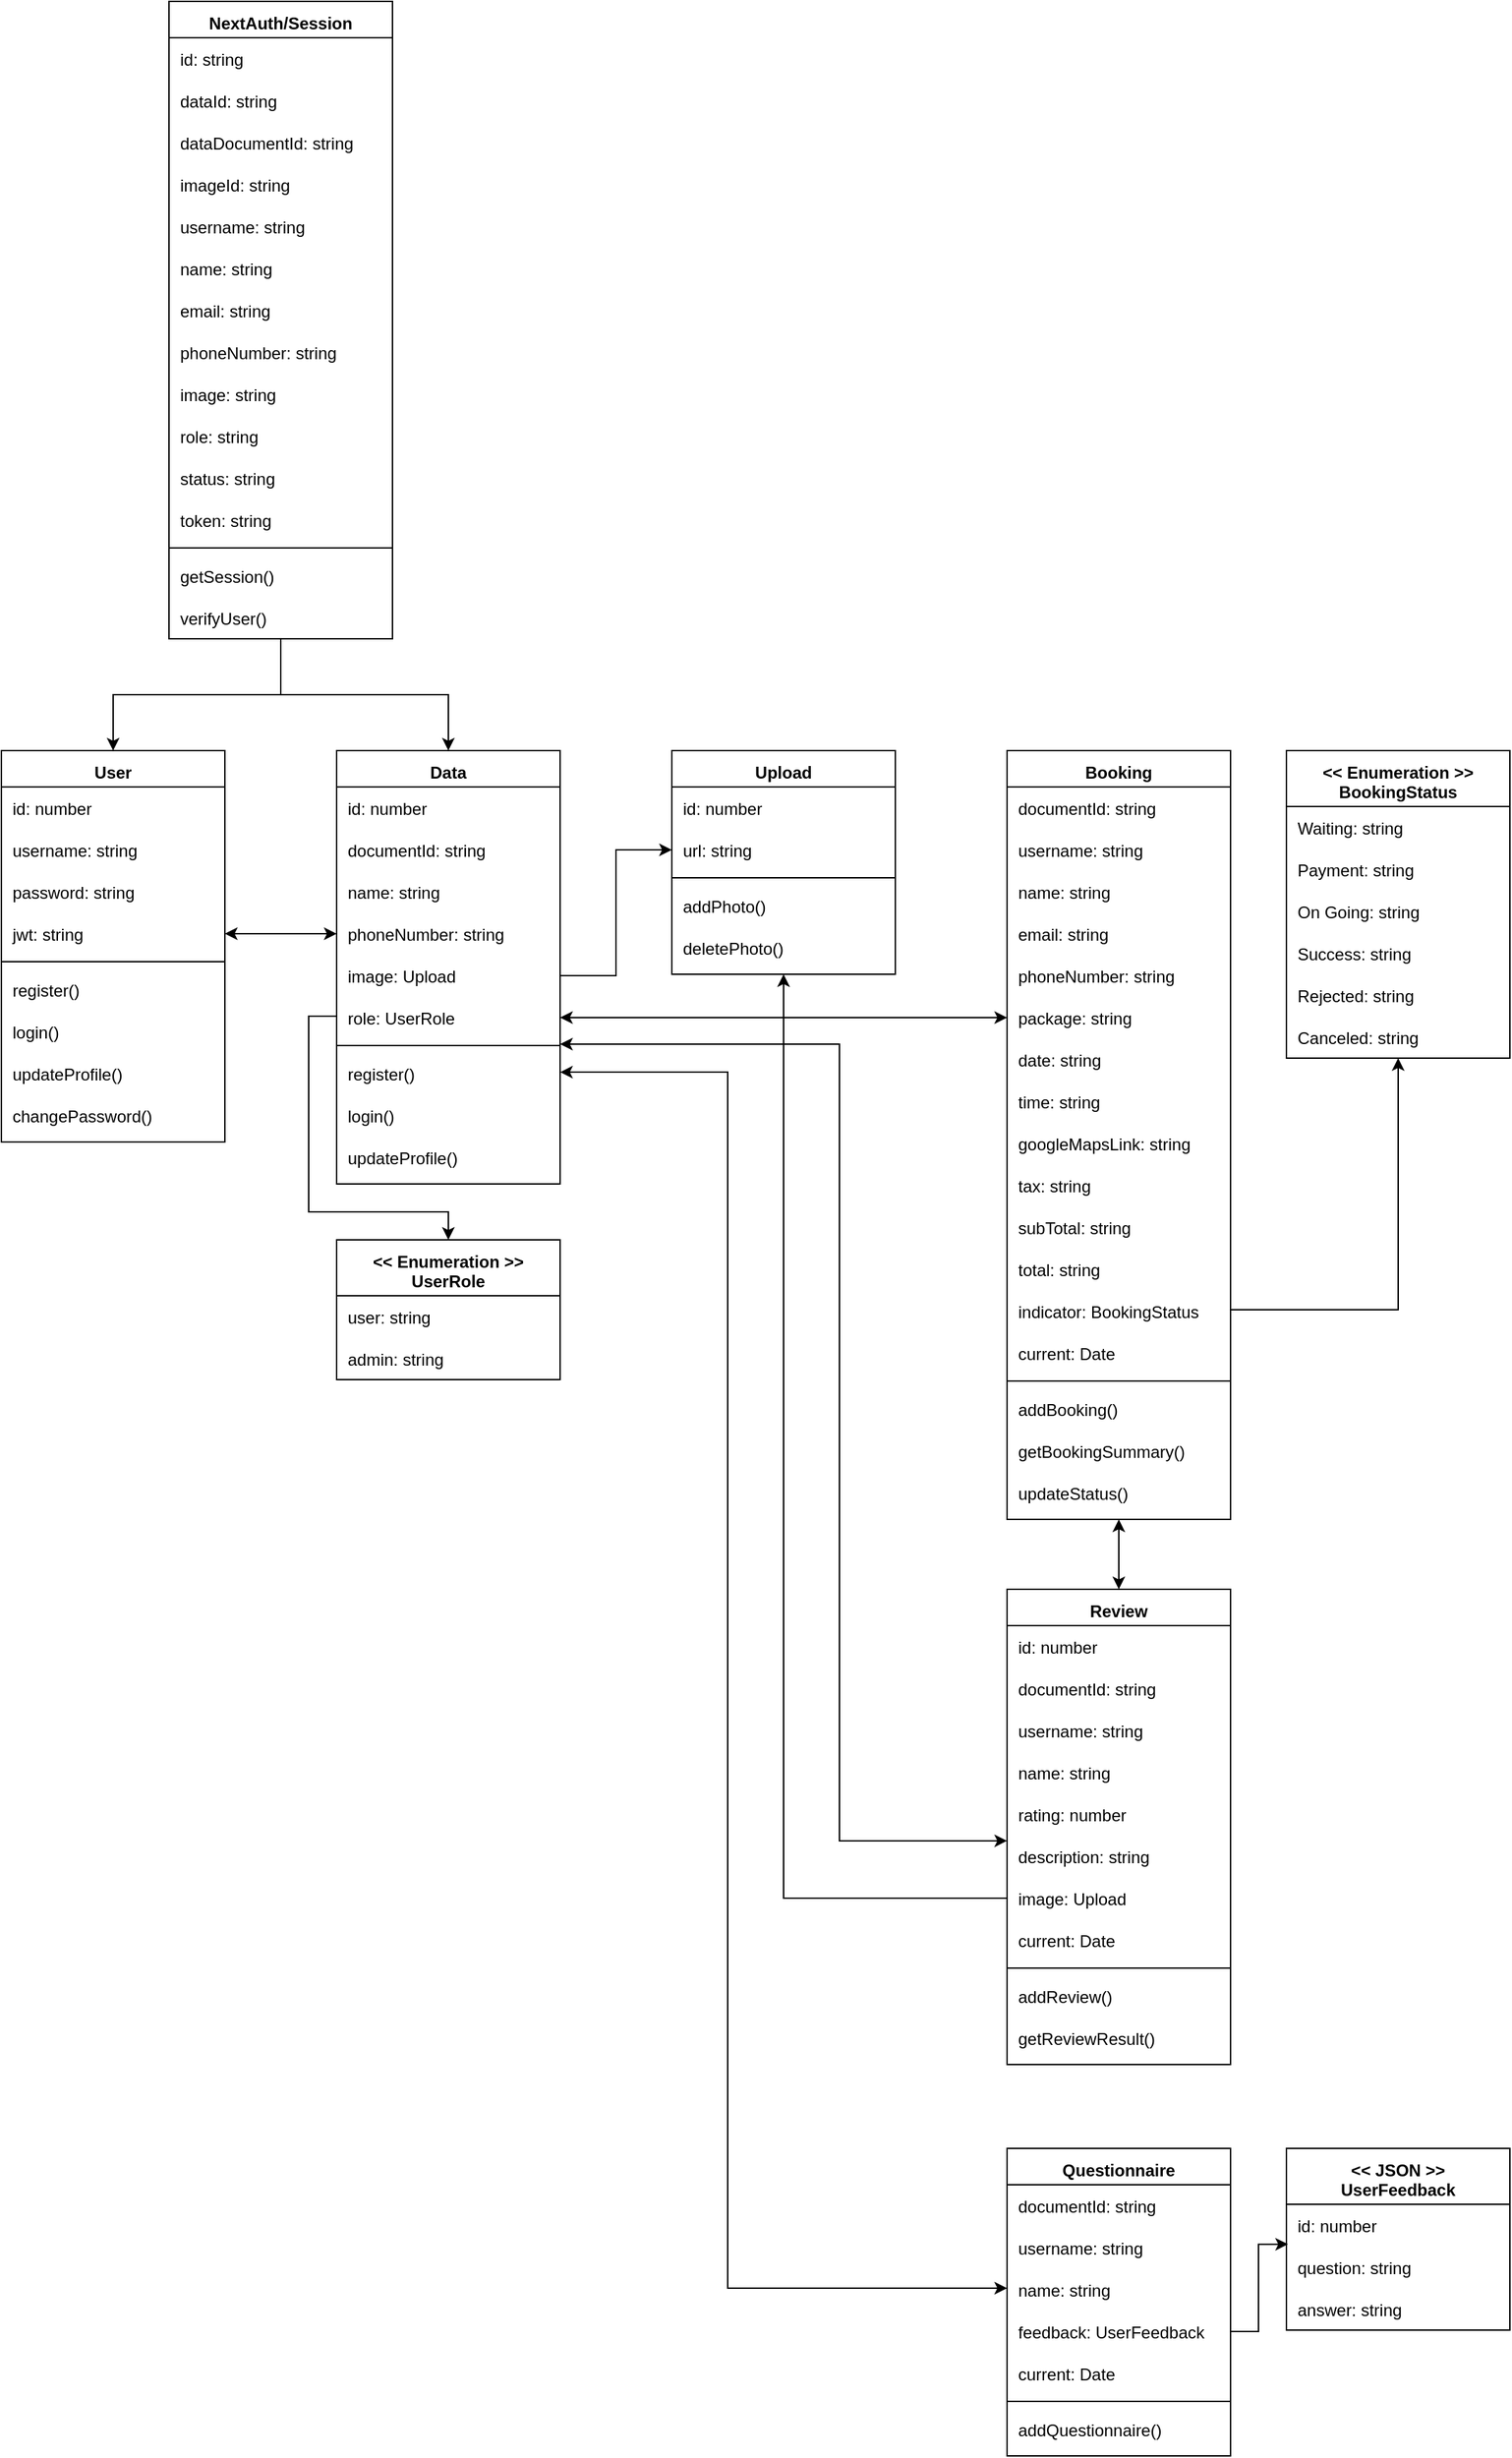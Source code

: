 <mxfile version="26.0.16">
  <diagram id="C5RBs43oDa-KdzZeNtuy" name="Page-1">
    <mxGraphModel dx="1434" dy="2005" grid="1" gridSize="10" guides="1" tooltips="1" connect="1" arrows="1" fold="1" page="1" pageScale="1" pageWidth="827" pageHeight="1169" math="0" shadow="0">
      <root>
        <mxCell id="WIyWlLk6GJQsqaUBKTNV-0" />
        <mxCell id="WIyWlLk6GJQsqaUBKTNV-1" parent="WIyWlLk6GJQsqaUBKTNV-0" />
        <mxCell id="zkfFHV4jXpPFQw0GAbJ--0" value="User" style="swimlane;align=center;verticalAlign=top;childLayout=stackLayout;horizontal=1;startSize=26;horizontalStack=0;resizeParent=1;resizeLast=0;collapsible=1;marginBottom=0;rounded=0;shadow=0;strokeWidth=1;spacing=4;" parent="WIyWlLk6GJQsqaUBKTNV-1" vertex="1">
          <mxGeometry width="160" height="280" as="geometry">
            <mxRectangle x="230" y="140" width="160" height="26" as="alternateBounds" />
          </mxGeometry>
        </mxCell>
        <mxCell id="dkekARPeMLxRxsYVXgvD-5" value="id: number" style="text;align=left;verticalAlign=top;spacingLeft=4;spacingRight=4;overflow=hidden;rotatable=0;points=[[0,0.5],[1,0.5]];portConstraint=eastwest;spacing=4;" parent="zkfFHV4jXpPFQw0GAbJ--0" vertex="1">
          <mxGeometry y="26" width="160" height="30" as="geometry" />
        </mxCell>
        <mxCell id="zkfFHV4jXpPFQw0GAbJ--1" value="username: string" style="text;align=left;verticalAlign=top;spacingLeft=4;spacingRight=4;overflow=hidden;rotatable=0;points=[[0,0.5],[1,0.5]];portConstraint=eastwest;spacing=4;" parent="zkfFHV4jXpPFQw0GAbJ--0" vertex="1">
          <mxGeometry y="56" width="160" height="30" as="geometry" />
        </mxCell>
        <mxCell id="dkekARPeMLxRxsYVXgvD-169" value="password: string" style="text;align=left;verticalAlign=top;spacingLeft=4;spacingRight=4;overflow=hidden;rotatable=0;points=[[0,0.5],[1,0.5]];portConstraint=eastwest;rounded=0;shadow=0;html=0;spacing=4;" parent="zkfFHV4jXpPFQw0GAbJ--0" vertex="1">
          <mxGeometry y="86" width="160" height="30" as="geometry" />
        </mxCell>
        <mxCell id="zkfFHV4jXpPFQw0GAbJ--3" value="jwt: string" style="text;align=left;verticalAlign=top;spacingLeft=4;spacingRight=4;overflow=hidden;rotatable=0;points=[[0,0.5],[1,0.5]];portConstraint=eastwest;rounded=0;shadow=0;html=0;spacing=4;" parent="zkfFHV4jXpPFQw0GAbJ--0" vertex="1">
          <mxGeometry y="116" width="160" height="30" as="geometry" />
        </mxCell>
        <mxCell id="zkfFHV4jXpPFQw0GAbJ--4" value="" style="line;html=1;strokeWidth=1;align=left;verticalAlign=middle;spacingTop=-1;spacingLeft=3;spacingRight=3;rotatable=0;labelPosition=right;points=[];portConstraint=eastwest;spacing=4;" parent="zkfFHV4jXpPFQw0GAbJ--0" vertex="1">
          <mxGeometry y="146" width="160" height="10" as="geometry" />
        </mxCell>
        <mxCell id="dkekARPeMLxRxsYVXgvD-2" value="register()" style="text;align=left;verticalAlign=top;spacingLeft=4;spacingRight=4;overflow=hidden;rotatable=0;points=[[0,0.5],[1,0.5]];portConstraint=eastwest;rounded=0;shadow=0;html=0;spacing=4;" parent="zkfFHV4jXpPFQw0GAbJ--0" vertex="1">
          <mxGeometry y="156" width="160" height="30" as="geometry" />
        </mxCell>
        <mxCell id="dkekARPeMLxRxsYVXgvD-7" value="login()" style="text;align=left;verticalAlign=top;spacingLeft=4;spacingRight=4;overflow=hidden;rotatable=0;points=[[0,0.5],[1,0.5]];portConstraint=eastwest;rounded=0;shadow=0;html=0;spacing=4;" parent="zkfFHV4jXpPFQw0GAbJ--0" vertex="1">
          <mxGeometry y="186" width="160" height="30" as="geometry" />
        </mxCell>
        <mxCell id="dkekARPeMLxRxsYVXgvD-109" value="updateProfile()" style="text;align=left;verticalAlign=top;spacingLeft=4;spacingRight=4;overflow=hidden;rotatable=0;points=[[0,0.5],[1,0.5]];portConstraint=eastwest;rounded=0;shadow=0;html=0;spacing=4;" parent="zkfFHV4jXpPFQw0GAbJ--0" vertex="1">
          <mxGeometry y="216" width="160" height="30" as="geometry" />
        </mxCell>
        <mxCell id="dkekARPeMLxRxsYVXgvD-110" value="changePassword()" style="text;align=left;verticalAlign=top;spacingLeft=4;spacingRight=4;overflow=hidden;rotatable=0;points=[[0,0.5],[1,0.5]];portConstraint=eastwest;rounded=0;shadow=0;html=0;spacing=4;" parent="zkfFHV4jXpPFQw0GAbJ--0" vertex="1">
          <mxGeometry y="246" width="160" height="30" as="geometry" />
        </mxCell>
        <mxCell id="dkekARPeMLxRxsYVXgvD-119" style="edgeStyle=orthogonalEdgeStyle;rounded=0;orthogonalLoop=1;jettySize=auto;html=1;exitX=0;exitY=0.5;exitDx=0;exitDy=0;entryX=0.5;entryY=0;entryDx=0;entryDy=0;spacing=4;" parent="WIyWlLk6GJQsqaUBKTNV-1" source="dkekARPeMLxRxsYVXgvD-10" target="dkekARPeMLxRxsYVXgvD-83" edge="1">
          <mxGeometry relative="1" as="geometry">
            <Array as="points">
              <mxPoint x="240" y="190" />
              <mxPoint x="220" y="190" />
              <mxPoint x="220" y="330" />
              <mxPoint x="320" y="330" />
            </Array>
          </mxGeometry>
        </mxCell>
        <mxCell id="zkfFHV4jXpPFQw0GAbJ--17" value="Data" style="swimlane;align=center;verticalAlign=top;childLayout=stackLayout;horizontal=1;startSize=26;horizontalStack=0;resizeParent=1;resizeLast=0;collapsible=1;marginBottom=0;rounded=0;shadow=0;strokeWidth=1;spacing=4;" parent="WIyWlLk6GJQsqaUBKTNV-1" vertex="1">
          <mxGeometry x="240" width="160" height="310" as="geometry">
            <mxRectangle x="550" y="140" width="160" height="26" as="alternateBounds" />
          </mxGeometry>
        </mxCell>
        <mxCell id="zkfFHV4jXpPFQw0GAbJ--18" value="id: number" style="text;align=left;verticalAlign=top;spacingLeft=4;spacingRight=4;overflow=hidden;rotatable=0;points=[[0,0.5],[1,0.5]];portConstraint=eastwest;spacing=4;" parent="zkfFHV4jXpPFQw0GAbJ--17" vertex="1">
          <mxGeometry y="26" width="160" height="30" as="geometry" />
        </mxCell>
        <mxCell id="zkfFHV4jXpPFQw0GAbJ--19" value="documentId: string" style="text;align=left;verticalAlign=top;spacingLeft=4;spacingRight=4;overflow=hidden;rotatable=0;points=[[0,0.5],[1,0.5]];portConstraint=eastwest;rounded=0;shadow=0;html=0;spacing=4;" parent="zkfFHV4jXpPFQw0GAbJ--17" vertex="1">
          <mxGeometry y="56" width="160" height="30" as="geometry" />
        </mxCell>
        <mxCell id="zkfFHV4jXpPFQw0GAbJ--20" value="name: string" style="text;align=left;verticalAlign=top;spacingLeft=4;spacingRight=4;overflow=hidden;rotatable=0;points=[[0,0.5],[1,0.5]];portConstraint=eastwest;rounded=0;shadow=0;html=0;spacing=4;" parent="zkfFHV4jXpPFQw0GAbJ--17" vertex="1">
          <mxGeometry y="86" width="160" height="30" as="geometry" />
        </mxCell>
        <mxCell id="zkfFHV4jXpPFQw0GAbJ--21" value="phoneNumber: string" style="text;align=left;verticalAlign=top;spacingLeft=4;spacingRight=4;overflow=hidden;rotatable=0;points=[[0,0.5],[1,0.5]];portConstraint=eastwest;rounded=0;shadow=0;html=0;spacing=4;" parent="zkfFHV4jXpPFQw0GAbJ--17" vertex="1">
          <mxGeometry y="116" width="160" height="30" as="geometry" />
        </mxCell>
        <mxCell id="dkekARPeMLxRxsYVXgvD-107" value="image: Upload" style="text;align=left;verticalAlign=top;spacingLeft=4;spacingRight=4;overflow=hidden;rotatable=0;points=[[0,0.5],[1,0.5]];portConstraint=eastwest;rounded=0;shadow=0;html=0;spacing=4;" parent="zkfFHV4jXpPFQw0GAbJ--17" vertex="1">
          <mxGeometry y="146" width="160" height="30" as="geometry" />
        </mxCell>
        <mxCell id="dkekARPeMLxRxsYVXgvD-10" value="role: UserRole" style="text;align=left;verticalAlign=top;spacingLeft=4;spacingRight=4;overflow=hidden;rotatable=0;points=[[0,0.5],[1,0.5]];portConstraint=eastwest;rounded=0;shadow=0;html=0;spacing=4;" parent="zkfFHV4jXpPFQw0GAbJ--17" vertex="1">
          <mxGeometry y="176" width="160" height="30" as="geometry" />
        </mxCell>
        <mxCell id="zkfFHV4jXpPFQw0GAbJ--23" value="" style="line;html=1;strokeWidth=1;align=left;verticalAlign=middle;spacingTop=-1;spacingLeft=3;spacingRight=3;rotatable=0;labelPosition=right;points=[];portConstraint=eastwest;spacing=4;" parent="zkfFHV4jXpPFQw0GAbJ--17" vertex="1">
          <mxGeometry y="206" width="160" height="10" as="geometry" />
        </mxCell>
        <mxCell id="dkekARPeMLxRxsYVXgvD-111" value="register()" style="text;align=left;verticalAlign=top;spacingLeft=4;spacingRight=4;overflow=hidden;rotatable=0;points=[[0,0.5],[1,0.5]];portConstraint=eastwest;spacing=4;" parent="zkfFHV4jXpPFQw0GAbJ--17" vertex="1">
          <mxGeometry y="216" width="160" height="30" as="geometry" />
        </mxCell>
        <mxCell id="dkekARPeMLxRxsYVXgvD-144" value="login()" style="text;align=left;verticalAlign=top;spacingLeft=4;spacingRight=4;overflow=hidden;rotatable=0;points=[[0,0.5],[1,0.5]];portConstraint=eastwest;spacing=4;" parent="zkfFHV4jXpPFQw0GAbJ--17" vertex="1">
          <mxGeometry y="246" width="160" height="30" as="geometry" />
        </mxCell>
        <mxCell id="dkekARPeMLxRxsYVXgvD-142" value="updateProfile()" style="text;align=left;verticalAlign=top;spacingLeft=4;spacingRight=4;overflow=hidden;rotatable=0;points=[[0,0.5],[1,0.5]];portConstraint=eastwest;spacing=4;" parent="zkfFHV4jXpPFQw0GAbJ--17" vertex="1">
          <mxGeometry y="276" width="160" height="30" as="geometry" />
        </mxCell>
        <mxCell id="dkekARPeMLxRxsYVXgvD-29" value="Questionnaire" style="swimlane;align=center;verticalAlign=top;childLayout=stackLayout;horizontal=1;startSize=26;horizontalStack=0;resizeParent=1;resizeLast=0;collapsible=1;marginBottom=0;rounded=0;shadow=0;strokeWidth=1;spacing=4;" parent="WIyWlLk6GJQsqaUBKTNV-1" vertex="1">
          <mxGeometry x="720" y="1000" width="160" height="220" as="geometry">
            <mxRectangle x="550" y="140" width="160" height="26" as="alternateBounds" />
          </mxGeometry>
        </mxCell>
        <mxCell id="dkekARPeMLxRxsYVXgvD-31" value="documentId: string" style="text;align=left;verticalAlign=top;spacingLeft=4;spacingRight=4;overflow=hidden;rotatable=0;points=[[0,0.5],[1,0.5]];portConstraint=eastwest;rounded=0;shadow=0;html=0;spacing=4;" parent="dkekARPeMLxRxsYVXgvD-29" vertex="1">
          <mxGeometry y="26" width="160" height="30" as="geometry" />
        </mxCell>
        <mxCell id="dkekARPeMLxRxsYVXgvD-32" value="username: string" style="text;align=left;verticalAlign=top;spacingLeft=4;spacingRight=4;overflow=hidden;rotatable=0;points=[[0,0.5],[1,0.5]];portConstraint=eastwest;rounded=0;shadow=0;html=0;spacing=4;" parent="dkekARPeMLxRxsYVXgvD-29" vertex="1">
          <mxGeometry y="56" width="160" height="30" as="geometry" />
        </mxCell>
        <mxCell id="dkekARPeMLxRxsYVXgvD-33" value="name: string" style="text;align=left;verticalAlign=top;spacingLeft=4;spacingRight=4;overflow=hidden;rotatable=0;points=[[0,0.5],[1,0.5]];portConstraint=eastwest;rounded=0;shadow=0;html=0;spacing=4;" parent="dkekARPeMLxRxsYVXgvD-29" vertex="1">
          <mxGeometry y="86" width="160" height="30" as="geometry" />
        </mxCell>
        <mxCell id="dkekARPeMLxRxsYVXgvD-82" value="feedback: UserFeedback" style="text;align=left;verticalAlign=top;spacingLeft=4;spacingRight=4;overflow=hidden;rotatable=0;points=[[0,0.5],[1,0.5]];portConstraint=eastwest;rounded=0;shadow=0;html=0;spacing=4;" parent="dkekARPeMLxRxsYVXgvD-29" vertex="1">
          <mxGeometry y="116" width="160" height="30" as="geometry" />
        </mxCell>
        <mxCell id="dkekARPeMLxRxsYVXgvD-38" value="current: Date" style="text;align=left;verticalAlign=top;spacingLeft=4;spacingRight=4;overflow=hidden;rotatable=0;points=[[0,0.5],[1,0.5]];portConstraint=eastwest;rounded=0;shadow=0;html=0;spacing=4;" parent="dkekARPeMLxRxsYVXgvD-29" vertex="1">
          <mxGeometry y="146" width="160" height="30" as="geometry" />
        </mxCell>
        <mxCell id="dkekARPeMLxRxsYVXgvD-35" value="" style="line;html=1;strokeWidth=1;align=left;verticalAlign=middle;spacingTop=-1;spacingLeft=3;spacingRight=3;rotatable=0;labelPosition=right;points=[];portConstraint=eastwest;spacing=4;" parent="dkekARPeMLxRxsYVXgvD-29" vertex="1">
          <mxGeometry y="176" width="160" height="10" as="geometry" />
        </mxCell>
        <mxCell id="dkekARPeMLxRxsYVXgvD-36" value="addQuestionnaire()" style="text;align=left;verticalAlign=top;spacingLeft=4;spacingRight=4;overflow=hidden;rotatable=0;points=[[0,0.5],[1,0.5]];portConstraint=eastwest;spacing=4;" parent="dkekARPeMLxRxsYVXgvD-29" vertex="1">
          <mxGeometry y="186" width="160" height="30" as="geometry" />
        </mxCell>
        <mxCell id="dkekARPeMLxRxsYVXgvD-126" style="edgeStyle=orthogonalEdgeStyle;rounded=0;orthogonalLoop=1;jettySize=auto;html=1;entryX=0.5;entryY=1;entryDx=0;entryDy=0;exitX=0;exitY=0.5;exitDx=0;exitDy=0;spacing=4;" parent="WIyWlLk6GJQsqaUBKTNV-1" source="dkekARPeMLxRxsYVXgvD-108" target="dkekARPeMLxRxsYVXgvD-97" edge="1">
          <mxGeometry relative="1" as="geometry" />
        </mxCell>
        <mxCell id="dkekARPeMLxRxsYVXgvD-40" value="Review" style="swimlane;align=center;verticalAlign=top;childLayout=stackLayout;horizontal=1;startSize=26;horizontalStack=0;resizeParent=1;resizeLast=0;collapsible=1;marginBottom=0;rounded=0;shadow=0;strokeWidth=1;spacing=4;" parent="WIyWlLk6GJQsqaUBKTNV-1" vertex="1">
          <mxGeometry x="720" y="600" width="160" height="340" as="geometry">
            <mxRectangle x="550" y="140" width="160" height="26" as="alternateBounds" />
          </mxGeometry>
        </mxCell>
        <mxCell id="dkekARPeMLxRxsYVXgvD-49" value="id: number" style="text;align=left;verticalAlign=top;spacingLeft=4;spacingRight=4;overflow=hidden;rotatable=0;points=[[0,0.5],[1,0.5]];portConstraint=eastwest;rounded=0;shadow=0;html=0;spacing=4;" parent="dkekARPeMLxRxsYVXgvD-40" vertex="1">
          <mxGeometry y="26" width="160" height="30" as="geometry" />
        </mxCell>
        <mxCell id="dkekARPeMLxRxsYVXgvD-41" value="documentId: string" style="text;align=left;verticalAlign=top;spacingLeft=4;spacingRight=4;overflow=hidden;rotatable=0;points=[[0,0.5],[1,0.5]];portConstraint=eastwest;rounded=0;shadow=0;html=0;spacing=4;" parent="dkekARPeMLxRxsYVXgvD-40" vertex="1">
          <mxGeometry y="56" width="160" height="30" as="geometry" />
        </mxCell>
        <mxCell id="dkekARPeMLxRxsYVXgvD-42" value="username: string" style="text;align=left;verticalAlign=top;spacingLeft=4;spacingRight=4;overflow=hidden;rotatable=0;points=[[0,0.5],[1,0.5]];portConstraint=eastwest;rounded=0;shadow=0;html=0;spacing=4;" parent="dkekARPeMLxRxsYVXgvD-40" vertex="1">
          <mxGeometry y="86" width="160" height="30" as="geometry" />
        </mxCell>
        <mxCell id="dkekARPeMLxRxsYVXgvD-43" value="name: string" style="text;align=left;verticalAlign=top;spacingLeft=4;spacingRight=4;overflow=hidden;rotatable=0;points=[[0,0.5],[1,0.5]];portConstraint=eastwest;rounded=0;shadow=0;html=0;spacing=4;" parent="dkekARPeMLxRxsYVXgvD-40" vertex="1">
          <mxGeometry y="116" width="160" height="30" as="geometry" />
        </mxCell>
        <mxCell id="dkekARPeMLxRxsYVXgvD-44" value="rating: number" style="text;align=left;verticalAlign=top;spacingLeft=4;spacingRight=4;overflow=hidden;rotatable=0;points=[[0,0.5],[1,0.5]];portConstraint=eastwest;rounded=0;shadow=0;html=0;spacing=4;" parent="dkekARPeMLxRxsYVXgvD-40" vertex="1">
          <mxGeometry y="146" width="160" height="30" as="geometry" />
        </mxCell>
        <mxCell id="dkekARPeMLxRxsYVXgvD-45" value="description: string" style="text;align=left;verticalAlign=top;spacingLeft=4;spacingRight=4;overflow=hidden;rotatable=0;points=[[0,0.5],[1,0.5]];portConstraint=eastwest;rounded=0;shadow=0;html=0;spacing=4;" parent="dkekARPeMLxRxsYVXgvD-40" vertex="1">
          <mxGeometry y="176" width="160" height="30" as="geometry" />
        </mxCell>
        <mxCell id="dkekARPeMLxRxsYVXgvD-108" value="image: Upload" style="text;align=left;verticalAlign=top;spacingLeft=4;spacingRight=4;overflow=hidden;rotatable=0;points=[[0,0.5],[1,0.5]];portConstraint=eastwest;rounded=0;shadow=0;html=0;spacing=4;" parent="dkekARPeMLxRxsYVXgvD-40" vertex="1">
          <mxGeometry y="206" width="160" height="30" as="geometry" />
        </mxCell>
        <mxCell id="dkekARPeMLxRxsYVXgvD-50" value="current: Date" style="text;align=left;verticalAlign=top;spacingLeft=4;spacingRight=4;overflow=hidden;rotatable=0;points=[[0,0.5],[1,0.5]];portConstraint=eastwest;rounded=0;shadow=0;html=0;spacing=4;" parent="dkekARPeMLxRxsYVXgvD-40" vertex="1">
          <mxGeometry y="236" width="160" height="30" as="geometry" />
        </mxCell>
        <mxCell id="dkekARPeMLxRxsYVXgvD-46" value="" style="line;html=1;strokeWidth=1;align=left;verticalAlign=middle;spacingTop=-1;spacingLeft=3;spacingRight=3;rotatable=0;labelPosition=right;points=[];portConstraint=eastwest;spacing=4;" parent="dkekARPeMLxRxsYVXgvD-40" vertex="1">
          <mxGeometry y="266" width="160" height="10" as="geometry" />
        </mxCell>
        <mxCell id="dkekARPeMLxRxsYVXgvD-47" value="addReview()" style="text;align=left;verticalAlign=top;spacingLeft=4;spacingRight=4;overflow=hidden;rotatable=0;points=[[0,0.5],[1,0.5]];portConstraint=eastwest;spacing=4;" parent="dkekARPeMLxRxsYVXgvD-40" vertex="1">
          <mxGeometry y="276" width="160" height="30" as="geometry" />
        </mxCell>
        <mxCell id="dkekARPeMLxRxsYVXgvD-48" value="getReviewResult()" style="text;align=left;verticalAlign=top;spacingLeft=4;spacingRight=4;overflow=hidden;rotatable=0;points=[[0,0.5],[1,0.5]];portConstraint=eastwest;spacing=4;" parent="dkekARPeMLxRxsYVXgvD-40" vertex="1">
          <mxGeometry y="306" width="160" height="30" as="geometry" />
        </mxCell>
        <mxCell id="dkekARPeMLxRxsYVXgvD-123" value="" style="edgeStyle=orthogonalEdgeStyle;rounded=0;orthogonalLoop=1;jettySize=auto;html=1;exitX=1;exitY=0.5;exitDx=0;exitDy=0;spacing=4;" parent="WIyWlLk6GJQsqaUBKTNV-1" source="dkekARPeMLxRxsYVXgvD-71" target="dkekARPeMLxRxsYVXgvD-96" edge="1">
          <mxGeometry relative="1" as="geometry">
            <mxPoint x="920" y="210" as="sourcePoint" />
            <Array as="points">
              <mxPoint x="1000" y="400" />
            </Array>
          </mxGeometry>
        </mxCell>
        <mxCell id="dkekARPeMLxRxsYVXgvD-52" value="Booking" style="swimlane;align=center;verticalAlign=top;childLayout=stackLayout;horizontal=1;startSize=26;horizontalStack=0;resizeParent=1;resizeLast=0;collapsible=1;marginBottom=0;rounded=0;shadow=0;strokeWidth=1;spacing=4;" parent="WIyWlLk6GJQsqaUBKTNV-1" vertex="1">
          <mxGeometry x="720" width="160" height="550" as="geometry">
            <mxRectangle x="550" y="140" width="160" height="26" as="alternateBounds" />
          </mxGeometry>
        </mxCell>
        <mxCell id="dkekARPeMLxRxsYVXgvD-54" value="documentId: string" style="text;align=left;verticalAlign=top;spacingLeft=4;spacingRight=4;overflow=hidden;rotatable=0;points=[[0,0.5],[1,0.5]];portConstraint=eastwest;rounded=0;shadow=0;html=0;spacing=4;" parent="dkekARPeMLxRxsYVXgvD-52" vertex="1">
          <mxGeometry y="26" width="160" height="30" as="geometry" />
        </mxCell>
        <mxCell id="dkekARPeMLxRxsYVXgvD-55" value="username: string" style="text;align=left;verticalAlign=top;spacingLeft=4;spacingRight=4;overflow=hidden;rotatable=0;points=[[0,0.5],[1,0.5]];portConstraint=eastwest;rounded=0;shadow=0;html=0;spacing=4;" parent="dkekARPeMLxRxsYVXgvD-52" vertex="1">
          <mxGeometry y="56" width="160" height="30" as="geometry" />
        </mxCell>
        <mxCell id="dkekARPeMLxRxsYVXgvD-56" value="name: string" style="text;align=left;verticalAlign=top;spacingLeft=4;spacingRight=4;overflow=hidden;rotatable=0;points=[[0,0.5],[1,0.5]];portConstraint=eastwest;rounded=0;shadow=0;html=0;spacing=4;" parent="dkekARPeMLxRxsYVXgvD-52" vertex="1">
          <mxGeometry y="86" width="160" height="30" as="geometry" />
        </mxCell>
        <mxCell id="dkekARPeMLxRxsYVXgvD-65" value="email: string" style="text;align=left;verticalAlign=top;spacingLeft=4;spacingRight=4;overflow=hidden;rotatable=0;points=[[0,0.5],[1,0.5]];portConstraint=eastwest;rounded=0;shadow=0;html=0;spacing=4;" parent="dkekARPeMLxRxsYVXgvD-52" vertex="1">
          <mxGeometry y="116" width="160" height="30" as="geometry" />
        </mxCell>
        <mxCell id="dkekARPeMLxRxsYVXgvD-57" value="phoneNumber: string" style="text;align=left;verticalAlign=top;spacingLeft=4;spacingRight=4;overflow=hidden;rotatable=0;points=[[0,0.5],[1,0.5]];portConstraint=eastwest;rounded=0;shadow=0;html=0;spacing=4;" parent="dkekARPeMLxRxsYVXgvD-52" vertex="1">
          <mxGeometry y="146" width="160" height="30" as="geometry" />
        </mxCell>
        <mxCell id="dkekARPeMLxRxsYVXgvD-66" value="package: string" style="text;align=left;verticalAlign=top;spacingLeft=4;spacingRight=4;overflow=hidden;rotatable=0;points=[[0,0.5],[1,0.5]];portConstraint=eastwest;rounded=0;shadow=0;html=0;spacing=4;" parent="dkekARPeMLxRxsYVXgvD-52" vertex="1">
          <mxGeometry y="176" width="160" height="30" as="geometry" />
        </mxCell>
        <mxCell id="dkekARPeMLxRxsYVXgvD-58" value="date: string" style="text;align=left;verticalAlign=top;spacingLeft=4;spacingRight=4;overflow=hidden;rotatable=0;points=[[0,0.5],[1,0.5]];portConstraint=eastwest;rounded=0;shadow=0;html=0;spacing=4;" parent="dkekARPeMLxRxsYVXgvD-52" vertex="1">
          <mxGeometry y="206" width="160" height="30" as="geometry" />
        </mxCell>
        <mxCell id="dkekARPeMLxRxsYVXgvD-59" value="time: string" style="text;align=left;verticalAlign=top;spacingLeft=4;spacingRight=4;overflow=hidden;rotatable=0;points=[[0,0.5],[1,0.5]];portConstraint=eastwest;rounded=0;shadow=0;html=0;spacing=4;" parent="dkekARPeMLxRxsYVXgvD-52" vertex="1">
          <mxGeometry y="236" width="160" height="30" as="geometry" />
        </mxCell>
        <mxCell id="dkekARPeMLxRxsYVXgvD-67" value="googleMapsLink: string" style="text;align=left;verticalAlign=top;spacingLeft=4;spacingRight=4;overflow=hidden;rotatable=0;points=[[0,0.5],[1,0.5]];portConstraint=eastwest;rounded=0;shadow=0;html=0;spacing=4;" parent="dkekARPeMLxRxsYVXgvD-52" vertex="1">
          <mxGeometry y="266" width="160" height="30" as="geometry" />
        </mxCell>
        <mxCell id="dkekARPeMLxRxsYVXgvD-68" value="tax: string" style="text;align=left;verticalAlign=top;spacingLeft=4;spacingRight=4;overflow=hidden;rotatable=0;points=[[0,0.5],[1,0.5]];portConstraint=eastwest;rounded=0;shadow=0;html=0;spacing=4;" parent="dkekARPeMLxRxsYVXgvD-52" vertex="1">
          <mxGeometry y="296" width="160" height="30" as="geometry" />
        </mxCell>
        <mxCell id="dkekARPeMLxRxsYVXgvD-69" value="subTotal: string" style="text;align=left;verticalAlign=top;spacingLeft=4;spacingRight=4;overflow=hidden;rotatable=0;points=[[0,0.5],[1,0.5]];portConstraint=eastwest;rounded=0;shadow=0;html=0;spacing=4;" parent="dkekARPeMLxRxsYVXgvD-52" vertex="1">
          <mxGeometry y="326" width="160" height="30" as="geometry" />
        </mxCell>
        <mxCell id="dkekARPeMLxRxsYVXgvD-70" value="total: string" style="text;align=left;verticalAlign=top;spacingLeft=4;spacingRight=4;overflow=hidden;rotatable=0;points=[[0,0.5],[1,0.5]];portConstraint=eastwest;rounded=0;shadow=0;html=0;spacing=4;" parent="dkekARPeMLxRxsYVXgvD-52" vertex="1">
          <mxGeometry y="356" width="160" height="30" as="geometry" />
        </mxCell>
        <mxCell id="dkekARPeMLxRxsYVXgvD-71" value="indicator: BookingStatus" style="text;align=left;verticalAlign=top;spacingLeft=4;spacingRight=4;overflow=hidden;rotatable=0;points=[[0,0.5],[1,0.5]];portConstraint=eastwest;rounded=0;shadow=0;html=0;spacing=4;" parent="dkekARPeMLxRxsYVXgvD-52" vertex="1">
          <mxGeometry y="386" width="160" height="30" as="geometry" />
        </mxCell>
        <mxCell id="dkekARPeMLxRxsYVXgvD-72" value="current: Date" style="text;align=left;verticalAlign=top;spacingLeft=4;spacingRight=4;overflow=hidden;rotatable=0;points=[[0,0.5],[1,0.5]];portConstraint=eastwest;rounded=0;shadow=0;html=0;spacing=4;" parent="dkekARPeMLxRxsYVXgvD-52" vertex="1">
          <mxGeometry y="416" width="160" height="30" as="geometry" />
        </mxCell>
        <mxCell id="dkekARPeMLxRxsYVXgvD-60" value="" style="line;html=1;strokeWidth=1;align=left;verticalAlign=middle;spacingTop=-1;spacingLeft=3;spacingRight=3;rotatable=0;labelPosition=right;points=[];portConstraint=eastwest;spacing=4;" parent="dkekARPeMLxRxsYVXgvD-52" vertex="1">
          <mxGeometry y="446" width="160" height="10" as="geometry" />
        </mxCell>
        <mxCell id="dkekARPeMLxRxsYVXgvD-61" value="addBooking()" style="text;align=left;verticalAlign=top;spacingLeft=4;spacingRight=4;overflow=hidden;rotatable=0;points=[[0,0.5],[1,0.5]];portConstraint=eastwest;spacing=4;" parent="dkekARPeMLxRxsYVXgvD-52" vertex="1">
          <mxGeometry y="456" width="160" height="30" as="geometry" />
        </mxCell>
        <mxCell id="dkekARPeMLxRxsYVXgvD-62" value="getBookingSummary()" style="text;align=left;verticalAlign=top;spacingLeft=4;spacingRight=4;overflow=hidden;rotatable=0;points=[[0,0.5],[1,0.5]];portConstraint=eastwest;spacing=4;" parent="dkekARPeMLxRxsYVXgvD-52" vertex="1">
          <mxGeometry y="486" width="160" height="30" as="geometry" />
        </mxCell>
        <mxCell id="dkekARPeMLxRxsYVXgvD-146" value="updateStatus()" style="text;align=left;verticalAlign=top;spacingLeft=4;spacingRight=4;overflow=hidden;rotatable=0;points=[[0,0.5],[1,0.5]];portConstraint=eastwest;spacing=4;" parent="dkekARPeMLxRxsYVXgvD-52" vertex="1">
          <mxGeometry y="516" width="160" height="30" as="geometry" />
        </mxCell>
        <mxCell id="dkekARPeMLxRxsYVXgvD-73" value="&lt;&lt; JSON &gt;&gt;&#xa;UserFeedback" style="swimlane;align=center;verticalAlign=top;childLayout=stackLayout;horizontal=1;startSize=40;horizontalStack=0;resizeParent=1;resizeLast=0;collapsible=1;marginBottom=0;rounded=0;shadow=0;strokeWidth=1;spacing=4;" parent="WIyWlLk6GJQsqaUBKTNV-1" vertex="1">
          <mxGeometry x="920" y="1000" width="160" height="130" as="geometry">
            <mxRectangle x="550" y="140" width="160" height="26" as="alternateBounds" />
          </mxGeometry>
        </mxCell>
        <mxCell id="dkekARPeMLxRxsYVXgvD-74" value="id: number" style="text;align=left;verticalAlign=top;spacingLeft=4;spacingRight=4;overflow=hidden;rotatable=0;points=[[0,0.5],[1,0.5]];portConstraint=eastwest;rounded=0;shadow=0;html=0;spacing=4;" parent="dkekARPeMLxRxsYVXgvD-73" vertex="1">
          <mxGeometry y="40" width="160" height="30" as="geometry" />
        </mxCell>
        <mxCell id="dkekARPeMLxRxsYVXgvD-75" value="question: string" style="text;align=left;verticalAlign=top;spacingLeft=4;spacingRight=4;overflow=hidden;rotatable=0;points=[[0,0.5],[1,0.5]];portConstraint=eastwest;rounded=0;shadow=0;html=0;spacing=4;" parent="dkekARPeMLxRxsYVXgvD-73" vertex="1">
          <mxGeometry y="70" width="160" height="30" as="geometry" />
        </mxCell>
        <mxCell id="dkekARPeMLxRxsYVXgvD-76" value="answer: string" style="text;align=left;verticalAlign=top;spacingLeft=4;spacingRight=4;overflow=hidden;rotatable=0;points=[[0,0.5],[1,0.5]];portConstraint=eastwest;rounded=0;shadow=0;html=0;spacing=4;" parent="dkekARPeMLxRxsYVXgvD-73" vertex="1">
          <mxGeometry y="100" width="160" height="30" as="geometry" />
        </mxCell>
        <mxCell id="dkekARPeMLxRxsYVXgvD-83" value="&lt;&lt; Enumeration &gt;&gt;&#xa;UserRole" style="swimlane;align=center;verticalAlign=top;childLayout=stackLayout;horizontal=1;startSize=40;horizontalStack=0;resizeParent=1;resizeLast=0;collapsible=1;marginBottom=0;rounded=0;shadow=0;strokeWidth=1;spacing=4;" parent="WIyWlLk6GJQsqaUBKTNV-1" vertex="1">
          <mxGeometry x="240" y="350" width="160" height="100" as="geometry">
            <mxRectangle x="550" y="140" width="160" height="26" as="alternateBounds" />
          </mxGeometry>
        </mxCell>
        <mxCell id="dkekARPeMLxRxsYVXgvD-84" value="user: string" style="text;align=left;verticalAlign=top;spacingLeft=4;spacingRight=4;overflow=hidden;rotatable=0;points=[[0,0.5],[1,0.5]];portConstraint=eastwest;rounded=0;shadow=0;html=0;spacing=4;" parent="dkekARPeMLxRxsYVXgvD-83" vertex="1">
          <mxGeometry y="40" width="160" height="30" as="geometry" />
        </mxCell>
        <mxCell id="dkekARPeMLxRxsYVXgvD-85" value="admin: string" style="text;align=left;verticalAlign=top;spacingLeft=4;spacingRight=4;overflow=hidden;rotatable=0;points=[[0,0.5],[1,0.5]];portConstraint=eastwest;rounded=0;shadow=0;html=0;spacing=4;" parent="dkekARPeMLxRxsYVXgvD-83" vertex="1">
          <mxGeometry y="70" width="160" height="30" as="geometry" />
        </mxCell>
        <mxCell id="dkekARPeMLxRxsYVXgvD-90" value="&lt;&lt; Enumeration &gt;&gt;&#xa;BookingStatus" style="swimlane;align=center;verticalAlign=top;childLayout=stackLayout;horizontal=1;startSize=40;horizontalStack=0;resizeParent=1;resizeLast=0;collapsible=1;marginBottom=0;rounded=0;shadow=0;strokeWidth=1;spacing=4;" parent="WIyWlLk6GJQsqaUBKTNV-1" vertex="1">
          <mxGeometry x="920" width="160" height="220" as="geometry">
            <mxRectangle x="550" y="140" width="160" height="26" as="alternateBounds" />
          </mxGeometry>
        </mxCell>
        <mxCell id="dkekARPeMLxRxsYVXgvD-91" value="Waiting: string" style="text;align=left;verticalAlign=top;spacingLeft=4;spacingRight=4;overflow=hidden;rotatable=0;points=[[0,0.5],[1,0.5]];portConstraint=eastwest;rounded=0;shadow=0;html=0;spacing=4;" parent="dkekARPeMLxRxsYVXgvD-90" vertex="1">
          <mxGeometry y="40" width="160" height="30" as="geometry" />
        </mxCell>
        <mxCell id="dkekARPeMLxRxsYVXgvD-92" value="Payment: string" style="text;align=left;verticalAlign=top;spacingLeft=4;spacingRight=4;overflow=hidden;rotatable=0;points=[[0,0.5],[1,0.5]];portConstraint=eastwest;rounded=0;shadow=0;html=0;spacing=4;" parent="dkekARPeMLxRxsYVXgvD-90" vertex="1">
          <mxGeometry y="70" width="160" height="30" as="geometry" />
        </mxCell>
        <mxCell id="dkekARPeMLxRxsYVXgvD-93" value="On Going: string" style="text;align=left;verticalAlign=top;spacingLeft=4;spacingRight=4;overflow=hidden;rotatable=0;points=[[0,0.5],[1,0.5]];portConstraint=eastwest;rounded=0;shadow=0;html=0;spacing=4;" parent="dkekARPeMLxRxsYVXgvD-90" vertex="1">
          <mxGeometry y="100" width="160" height="30" as="geometry" />
        </mxCell>
        <mxCell id="dkekARPeMLxRxsYVXgvD-94" value="Success: string" style="text;align=left;verticalAlign=top;spacingLeft=4;spacingRight=4;overflow=hidden;rotatable=0;points=[[0,0.5],[1,0.5]];portConstraint=eastwest;rounded=0;shadow=0;html=0;spacing=4;" parent="dkekARPeMLxRxsYVXgvD-90" vertex="1">
          <mxGeometry y="130" width="160" height="30" as="geometry" />
        </mxCell>
        <mxCell id="dkekARPeMLxRxsYVXgvD-95" value="Rejected: string" style="text;align=left;verticalAlign=top;spacingLeft=4;spacingRight=4;overflow=hidden;rotatable=0;points=[[0,0.5],[1,0.5]];portConstraint=eastwest;rounded=0;shadow=0;html=0;spacing=4;" parent="dkekARPeMLxRxsYVXgvD-90" vertex="1">
          <mxGeometry y="160" width="160" height="30" as="geometry" />
        </mxCell>
        <mxCell id="dkekARPeMLxRxsYVXgvD-96" value="Canceled: string" style="text;align=left;verticalAlign=top;spacingLeft=4;spacingRight=4;overflow=hidden;rotatable=0;points=[[0,0.5],[1,0.5]];portConstraint=eastwest;rounded=0;shadow=0;html=0;spacing=4;" parent="dkekARPeMLxRxsYVXgvD-90" vertex="1">
          <mxGeometry y="190" width="160" height="30" as="geometry" />
        </mxCell>
        <mxCell id="dkekARPeMLxRxsYVXgvD-97" value="Upload" style="swimlane;align=center;verticalAlign=top;childLayout=stackLayout;horizontal=1;startSize=26;horizontalStack=0;resizeParent=1;resizeLast=0;collapsible=1;marginBottom=0;rounded=0;shadow=0;strokeWidth=1;spacing=4;" parent="WIyWlLk6GJQsqaUBKTNV-1" vertex="1">
          <mxGeometry x="480" width="160" height="160" as="geometry">
            <mxRectangle x="230" y="140" width="160" height="26" as="alternateBounds" />
          </mxGeometry>
        </mxCell>
        <mxCell id="dkekARPeMLxRxsYVXgvD-98" value="id: number" style="text;align=left;verticalAlign=top;spacingLeft=4;spacingRight=4;overflow=hidden;rotatable=0;points=[[0,0.5],[1,0.5]];portConstraint=eastwest;spacing=4;" parent="dkekARPeMLxRxsYVXgvD-97" vertex="1">
          <mxGeometry y="26" width="160" height="30" as="geometry" />
        </mxCell>
        <mxCell id="dkekARPeMLxRxsYVXgvD-99" value="url: string" style="text;align=left;verticalAlign=top;spacingLeft=4;spacingRight=4;overflow=hidden;rotatable=0;points=[[0,0.5],[1,0.5]];portConstraint=eastwest;spacing=4;" parent="dkekARPeMLxRxsYVXgvD-97" vertex="1">
          <mxGeometry y="56" width="160" height="30" as="geometry" />
        </mxCell>
        <mxCell id="dkekARPeMLxRxsYVXgvD-102" value="" style="line;html=1;strokeWidth=1;align=left;verticalAlign=middle;spacingTop=-1;spacingLeft=3;spacingRight=3;rotatable=0;labelPosition=right;points=[];portConstraint=eastwest;spacing=4;" parent="dkekARPeMLxRxsYVXgvD-97" vertex="1">
          <mxGeometry y="86" width="160" height="10" as="geometry" />
        </mxCell>
        <mxCell id="dkekARPeMLxRxsYVXgvD-105" value="addPhoto()" style="text;align=left;verticalAlign=top;spacingLeft=4;spacingRight=4;overflow=hidden;rotatable=0;points=[[0,0.5],[1,0.5]];portConstraint=eastwest;rounded=0;shadow=0;html=0;spacing=4;" parent="dkekARPeMLxRxsYVXgvD-97" vertex="1">
          <mxGeometry y="96" width="160" height="30" as="geometry" />
        </mxCell>
        <mxCell id="dkekARPeMLxRxsYVXgvD-136" value="deletePhoto()" style="text;align=left;verticalAlign=top;spacingLeft=4;spacingRight=4;overflow=hidden;rotatable=0;points=[[0,0.5],[1,0.5]];portConstraint=eastwest;rounded=0;shadow=0;html=0;spacing=4;" parent="dkekARPeMLxRxsYVXgvD-97" vertex="1">
          <mxGeometry y="126" width="160" height="30" as="geometry" />
        </mxCell>
        <mxCell id="dkekARPeMLxRxsYVXgvD-120" value="" style="endArrow=classic;startArrow=classic;html=1;rounded=0;exitX=1;exitY=0.5;exitDx=0;exitDy=0;spacing=4;" parent="WIyWlLk6GJQsqaUBKTNV-1" source="zkfFHV4jXpPFQw0GAbJ--3" edge="1">
          <mxGeometry width="50" height="50" relative="1" as="geometry">
            <mxPoint x="490" y="263" as="sourcePoint" />
            <mxPoint x="240" y="131" as="targetPoint" />
          </mxGeometry>
        </mxCell>
        <mxCell id="dkekARPeMLxRxsYVXgvD-121" style="edgeStyle=orthogonalEdgeStyle;rounded=0;orthogonalLoop=1;jettySize=auto;html=1;exitX=1;exitY=0.5;exitDx=0;exitDy=0;entryX=0;entryY=0.5;entryDx=0;entryDy=0;spacing=4;" parent="WIyWlLk6GJQsqaUBKTNV-1" source="dkekARPeMLxRxsYVXgvD-107" target="dkekARPeMLxRxsYVXgvD-99" edge="1">
          <mxGeometry relative="1" as="geometry" />
        </mxCell>
        <mxCell id="dkekARPeMLxRxsYVXgvD-125" value="" style="endArrow=classic;startArrow=classic;html=1;rounded=0;exitX=0.5;exitY=0;exitDx=0;exitDy=0;entryX=0.5;entryY=1;entryDx=0;entryDy=0;spacing=4;" parent="WIyWlLk6GJQsqaUBKTNV-1" source="dkekARPeMLxRxsYVXgvD-40" target="dkekARPeMLxRxsYVXgvD-52" edge="1">
          <mxGeometry width="50" height="50" relative="1" as="geometry">
            <mxPoint x="800" y="590" as="sourcePoint" />
            <mxPoint x="890" y="530" as="targetPoint" />
          </mxGeometry>
        </mxCell>
        <mxCell id="dkekARPeMLxRxsYVXgvD-129" value="" style="endArrow=classic;startArrow=classic;html=1;rounded=0;entryX=0;entryY=0.5;entryDx=0;entryDy=0;exitX=1;exitY=0.5;exitDx=0;exitDy=0;spacing=4;" parent="WIyWlLk6GJQsqaUBKTNV-1" source="dkekARPeMLxRxsYVXgvD-10" target="dkekARPeMLxRxsYVXgvD-66" edge="1">
          <mxGeometry width="50" height="50" relative="1" as="geometry">
            <mxPoint x="620" y="230" as="sourcePoint" />
            <mxPoint x="670" y="180" as="targetPoint" />
          </mxGeometry>
        </mxCell>
        <mxCell id="dkekARPeMLxRxsYVXgvD-131" value="" style="endArrow=classic;startArrow=classic;html=1;rounded=0;edgeStyle=orthogonalEdgeStyle;spacing=4;entryX=0;entryY=0.133;entryDx=0;entryDy=0;entryPerimeter=0;" parent="WIyWlLk6GJQsqaUBKTNV-1" target="dkekARPeMLxRxsYVXgvD-45" edge="1">
          <mxGeometry width="50" height="50" relative="1" as="geometry">
            <mxPoint x="400" y="210" as="sourcePoint" />
            <mxPoint x="710" y="780" as="targetPoint" />
            <Array as="points">
              <mxPoint x="600" y="210" />
              <mxPoint x="600" y="780" />
            </Array>
          </mxGeometry>
        </mxCell>
        <mxCell id="dkekARPeMLxRxsYVXgvD-170" style="edgeStyle=orthogonalEdgeStyle;rounded=0;orthogonalLoop=1;jettySize=auto;html=1;entryX=0.5;entryY=0;entryDx=0;entryDy=0;spacing=4;" parent="WIyWlLk6GJQsqaUBKTNV-1" source="dkekARPeMLxRxsYVXgvD-147" target="zkfFHV4jXpPFQw0GAbJ--0" edge="1">
          <mxGeometry relative="1" as="geometry" />
        </mxCell>
        <mxCell id="dkekARPeMLxRxsYVXgvD-147" value="NextAuth/Session" style="swimlane;align=center;verticalAlign=top;childLayout=stackLayout;horizontal=1;startSize=26;horizontalStack=0;resizeParent=1;resizeLast=0;collapsible=1;marginBottom=0;rounded=0;shadow=0;strokeWidth=1;spacing=4;" parent="WIyWlLk6GJQsqaUBKTNV-1" vertex="1">
          <mxGeometry x="120" y="-536" width="160" height="456" as="geometry">
            <mxRectangle x="230" y="140" width="160" height="26" as="alternateBounds" />
          </mxGeometry>
        </mxCell>
        <mxCell id="dkekARPeMLxRxsYVXgvD-157" value="id: string" style="text;align=left;verticalAlign=top;spacingLeft=4;spacingRight=4;overflow=hidden;rotatable=0;points=[[0,0.5],[1,0.5]];portConstraint=eastwest;spacing=4;" parent="dkekARPeMLxRxsYVXgvD-147" vertex="1">
          <mxGeometry y="26" width="160" height="30" as="geometry" />
        </mxCell>
        <mxCell id="dkekARPeMLxRxsYVXgvD-165" value="dataId: string" style="text;align=left;verticalAlign=top;spacingLeft=4;spacingRight=4;overflow=hidden;rotatable=0;points=[[0,0.5],[1,0.5]];portConstraint=eastwest;spacing=4;" parent="dkekARPeMLxRxsYVXgvD-147" vertex="1">
          <mxGeometry y="56" width="160" height="30" as="geometry" />
        </mxCell>
        <mxCell id="dkekARPeMLxRxsYVXgvD-164" value="dataDocumentId: string" style="text;align=left;verticalAlign=top;spacingLeft=4;spacingRight=4;overflow=hidden;rotatable=0;points=[[0,0.5],[1,0.5]];portConstraint=eastwest;spacing=4;" parent="dkekARPeMLxRxsYVXgvD-147" vertex="1">
          <mxGeometry y="86" width="160" height="30" as="geometry" />
        </mxCell>
        <mxCell id="dkekARPeMLxRxsYVXgvD-166" value="imageId: string" style="text;align=left;verticalAlign=top;spacingLeft=4;spacingRight=4;overflow=hidden;rotatable=0;points=[[0,0.5],[1,0.5]];portConstraint=eastwest;spacing=4;" parent="dkekARPeMLxRxsYVXgvD-147" vertex="1">
          <mxGeometry y="116" width="160" height="30" as="geometry" />
        </mxCell>
        <mxCell id="dkekARPeMLxRxsYVXgvD-167" value="username: string" style="text;align=left;verticalAlign=top;spacingLeft=4;spacingRight=4;overflow=hidden;rotatable=0;points=[[0,0.5],[1,0.5]];portConstraint=eastwest;spacing=4;" parent="dkekARPeMLxRxsYVXgvD-147" vertex="1">
          <mxGeometry y="146" width="160" height="30" as="geometry" />
        </mxCell>
        <mxCell id="dkekARPeMLxRxsYVXgvD-159" value="name: string" style="text;align=left;verticalAlign=top;spacingLeft=4;spacingRight=4;overflow=hidden;rotatable=0;points=[[0,0.5],[1,0.5]];portConstraint=eastwest;rounded=0;shadow=0;html=0;spacing=4;" parent="dkekARPeMLxRxsYVXgvD-147" vertex="1">
          <mxGeometry y="176" width="160" height="30" as="geometry" />
        </mxCell>
        <mxCell id="zkfFHV4jXpPFQw0GAbJ--2" value="email: string" style="text;align=left;verticalAlign=top;spacingLeft=4;spacingRight=4;overflow=hidden;rotatable=0;points=[[0,0.5],[1,0.5]];portConstraint=eastwest;rounded=0;shadow=0;html=0;spacing=4;" parent="dkekARPeMLxRxsYVXgvD-147" vertex="1">
          <mxGeometry y="206" width="160" height="30" as="geometry" />
        </mxCell>
        <mxCell id="dkekARPeMLxRxsYVXgvD-160" value="phoneNumber: string" style="text;align=left;verticalAlign=top;spacingLeft=4;spacingRight=4;overflow=hidden;rotatable=0;points=[[0,0.5],[1,0.5]];portConstraint=eastwest;rounded=0;shadow=0;html=0;spacing=4;" parent="dkekARPeMLxRxsYVXgvD-147" vertex="1">
          <mxGeometry y="236" width="160" height="30" as="geometry" />
        </mxCell>
        <mxCell id="dkekARPeMLxRxsYVXgvD-161" value="image: string" style="text;align=left;verticalAlign=top;spacingLeft=4;spacingRight=4;overflow=hidden;rotatable=0;points=[[0,0.5],[1,0.5]];portConstraint=eastwest;rounded=0;shadow=0;html=0;spacing=4;" parent="dkekARPeMLxRxsYVXgvD-147" vertex="1">
          <mxGeometry y="266" width="160" height="30" as="geometry" />
        </mxCell>
        <mxCell id="dkekARPeMLxRxsYVXgvD-168" value="role: string" style="text;align=left;verticalAlign=top;spacingLeft=4;spacingRight=4;overflow=hidden;rotatable=0;points=[[0,0.5],[1,0.5]];portConstraint=eastwest;rounded=0;shadow=0;html=0;spacing=4;" parent="dkekARPeMLxRxsYVXgvD-147" vertex="1">
          <mxGeometry y="296" width="160" height="30" as="geometry" />
        </mxCell>
        <mxCell id="OaEEPBJDN-RNbefVJSln-0" value="status: string" style="text;align=left;verticalAlign=top;spacingLeft=4;spacingRight=4;overflow=hidden;rotatable=0;points=[[0,0.5],[1,0.5]];portConstraint=eastwest;rounded=0;shadow=0;html=0;spacing=4;" parent="dkekARPeMLxRxsYVXgvD-147" vertex="1">
          <mxGeometry y="326" width="160" height="30" as="geometry" />
        </mxCell>
        <mxCell id="dkekARPeMLxRxsYVXgvD-158" value="token: string" style="text;align=left;verticalAlign=top;spacingLeft=4;spacingRight=4;overflow=hidden;rotatable=0;points=[[0,0.5],[1,0.5]];portConstraint=eastwest;rounded=0;shadow=0;html=0;spacing=4;" parent="dkekARPeMLxRxsYVXgvD-147" vertex="1">
          <mxGeometry y="356" width="160" height="30" as="geometry" />
        </mxCell>
        <mxCell id="dkekARPeMLxRxsYVXgvD-152" value="" style="line;html=1;strokeWidth=1;align=left;verticalAlign=middle;spacingTop=-1;spacingLeft=3;spacingRight=3;rotatable=0;labelPosition=right;points=[];portConstraint=eastwest;spacing=4;" parent="dkekARPeMLxRxsYVXgvD-147" vertex="1">
          <mxGeometry y="386" width="160" height="10" as="geometry" />
        </mxCell>
        <mxCell id="dkekARPeMLxRxsYVXgvD-156" value="getSession()" style="text;align=left;verticalAlign=top;spacingLeft=4;spacingRight=4;overflow=hidden;rotatable=0;points=[[0,0.5],[1,0.5]];portConstraint=eastwest;rounded=0;shadow=0;html=0;spacing=4;" parent="dkekARPeMLxRxsYVXgvD-147" vertex="1">
          <mxGeometry y="396" width="160" height="30" as="geometry" />
        </mxCell>
        <mxCell id="zkfFHV4jXpPFQw0GAbJ--24" value="verifyUser()" style="text;align=left;verticalAlign=top;spacingLeft=4;spacingRight=4;overflow=hidden;rotatable=0;points=[[0,0.5],[1,0.5]];portConstraint=eastwest;spacing=4;" parent="dkekARPeMLxRxsYVXgvD-147" vertex="1">
          <mxGeometry y="426" width="160" height="30" as="geometry" />
        </mxCell>
        <mxCell id="dkekARPeMLxRxsYVXgvD-171" value="" style="endArrow=classic;html=1;rounded=0;entryX=0.5;entryY=0;entryDx=0;entryDy=0;edgeStyle=orthogonalEdgeStyle;spacing=4;" parent="WIyWlLk6GJQsqaUBKTNV-1" target="zkfFHV4jXpPFQw0GAbJ--17" edge="1">
          <mxGeometry width="50" height="50" relative="1" as="geometry">
            <mxPoint x="200" y="-80" as="sourcePoint" />
            <mxPoint x="480" y="-140" as="targetPoint" />
            <Array as="points">
              <mxPoint x="200" y="-80" />
              <mxPoint x="200" y="-40" />
              <mxPoint x="320" y="-40" />
            </Array>
          </mxGeometry>
        </mxCell>
        <mxCell id="dkekARPeMLxRxsYVXgvD-173" value="" style="endArrow=classic;startArrow=classic;html=1;rounded=0;edgeStyle=orthogonalEdgeStyle;spacing=4;exitX=1;exitY=0.467;exitDx=0;exitDy=0;exitPerimeter=0;entryX=0;entryY=0.467;entryDx=0;entryDy=0;entryPerimeter=0;" parent="WIyWlLk6GJQsqaUBKTNV-1" source="dkekARPeMLxRxsYVXgvD-111" target="dkekARPeMLxRxsYVXgvD-33" edge="1">
          <mxGeometry width="50" height="50" relative="1" as="geometry">
            <mxPoint x="410" y="228" as="sourcePoint" />
            <mxPoint x="710" y="1100" as="targetPoint" />
            <Array as="points">
              <mxPoint x="520" y="230" />
              <mxPoint x="520" y="1100" />
            </Array>
          </mxGeometry>
        </mxCell>
        <mxCell id="dkekARPeMLxRxsYVXgvD-175" value="" style="edgeStyle=orthogonalEdgeStyle;rounded=0;orthogonalLoop=1;jettySize=auto;html=1;entryX=0.007;entryY=-0.048;entryDx=0;entryDy=0;entryPerimeter=0;spacing=4;" parent="WIyWlLk6GJQsqaUBKTNV-1" source="dkekARPeMLxRxsYVXgvD-82" target="dkekARPeMLxRxsYVXgvD-75" edge="1">
          <mxGeometry relative="1" as="geometry" />
        </mxCell>
      </root>
    </mxGraphModel>
  </diagram>
</mxfile>
